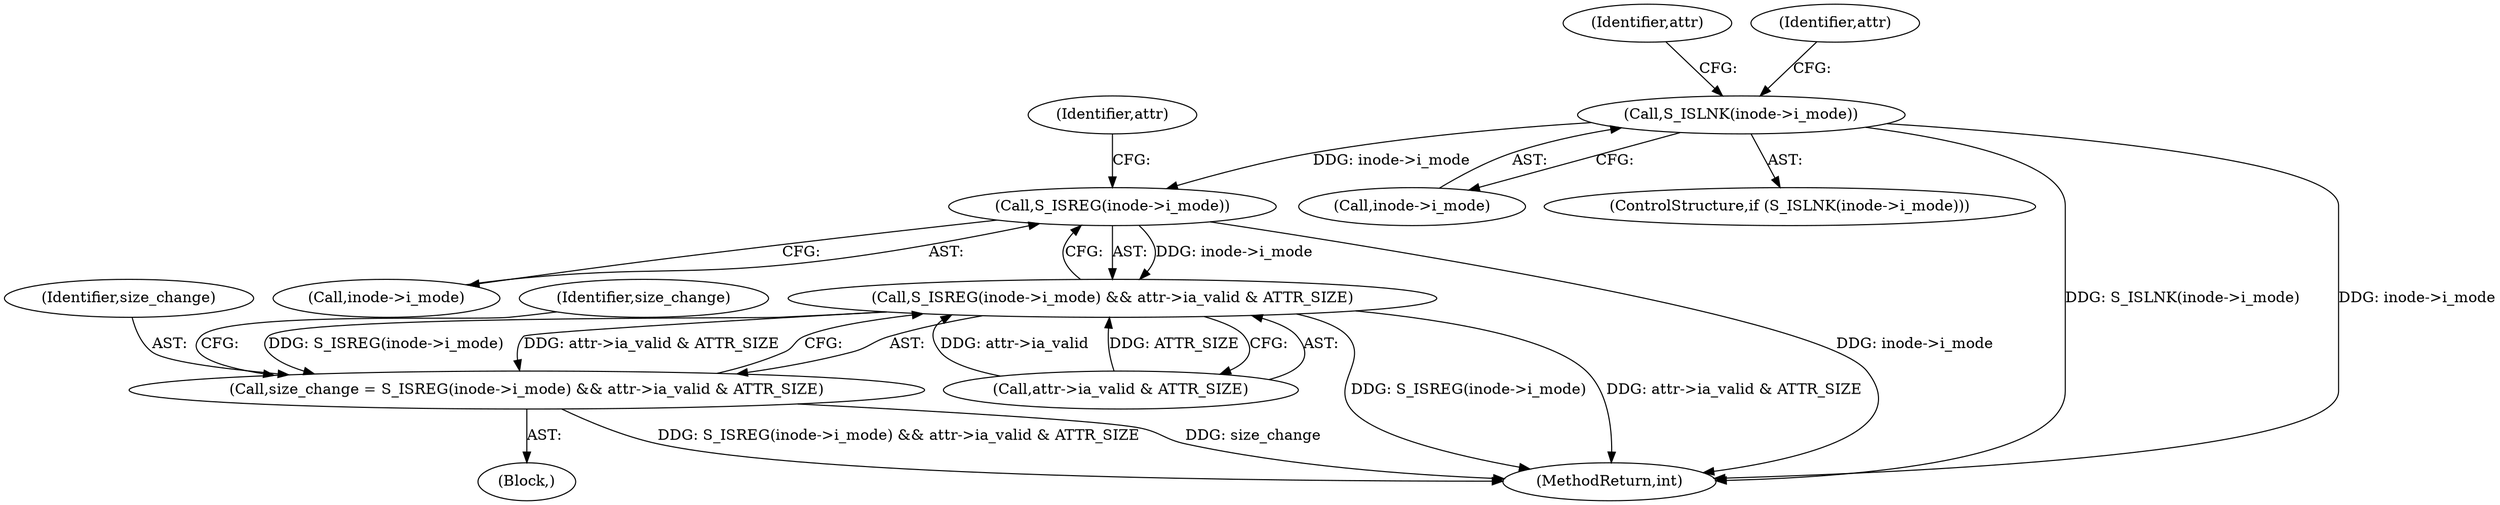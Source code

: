 digraph "0_linux_28f5a8a7c033cbf3e32277f4cc9c6afd74f05300@pointer" {
"1000226" [label="(Call,S_ISREG(inode->i_mode))"];
"1000183" [label="(Call,S_ISLNK(inode->i_mode))"];
"1000225" [label="(Call,S_ISREG(inode->i_mode) && attr->ia_valid & ATTR_SIZE)"];
"1000223" [label="(Call,size_change = S_ISREG(inode->i_mode) && attr->ia_valid & ATTR_SIZE)"];
"1000227" [label="(Call,inode->i_mode)"];
"1000224" [label="(Identifier,size_change)"];
"1000236" [label="(Identifier,size_change)"];
"1000183" [label="(Call,S_ISLNK(inode->i_mode))"];
"1000182" [label="(ControlStructure,if (S_ISLNK(inode->i_mode)))"];
"1000230" [label="(Call,attr->ia_valid & ATTR_SIZE)"];
"1000226" [label="(Call,S_ISREG(inode->i_mode))"];
"1000184" [label="(Call,inode->i_mode)"];
"1000189" [label="(Identifier,attr)"];
"1000223" [label="(Call,size_change = S_ISREG(inode->i_mode) && attr->ia_valid & ATTR_SIZE)"];
"1000107" [label="(Block,)"];
"1000232" [label="(Identifier,attr)"];
"1000225" [label="(Call,S_ISREG(inode->i_mode) && attr->ia_valid & ATTR_SIZE)"];
"1000196" [label="(Identifier,attr)"];
"1000606" [label="(MethodReturn,int)"];
"1000226" -> "1000225"  [label="AST: "];
"1000226" -> "1000227"  [label="CFG: "];
"1000227" -> "1000226"  [label="AST: "];
"1000232" -> "1000226"  [label="CFG: "];
"1000225" -> "1000226"  [label="CFG: "];
"1000226" -> "1000606"  [label="DDG: inode->i_mode"];
"1000226" -> "1000225"  [label="DDG: inode->i_mode"];
"1000183" -> "1000226"  [label="DDG: inode->i_mode"];
"1000183" -> "1000182"  [label="AST: "];
"1000183" -> "1000184"  [label="CFG: "];
"1000184" -> "1000183"  [label="AST: "];
"1000189" -> "1000183"  [label="CFG: "];
"1000196" -> "1000183"  [label="CFG: "];
"1000183" -> "1000606"  [label="DDG: inode->i_mode"];
"1000183" -> "1000606"  [label="DDG: S_ISLNK(inode->i_mode)"];
"1000225" -> "1000223"  [label="AST: "];
"1000225" -> "1000230"  [label="CFG: "];
"1000230" -> "1000225"  [label="AST: "];
"1000223" -> "1000225"  [label="CFG: "];
"1000225" -> "1000606"  [label="DDG: S_ISREG(inode->i_mode)"];
"1000225" -> "1000606"  [label="DDG: attr->ia_valid & ATTR_SIZE"];
"1000225" -> "1000223"  [label="DDG: S_ISREG(inode->i_mode)"];
"1000225" -> "1000223"  [label="DDG: attr->ia_valid & ATTR_SIZE"];
"1000230" -> "1000225"  [label="DDG: attr->ia_valid"];
"1000230" -> "1000225"  [label="DDG: ATTR_SIZE"];
"1000223" -> "1000107"  [label="AST: "];
"1000224" -> "1000223"  [label="AST: "];
"1000236" -> "1000223"  [label="CFG: "];
"1000223" -> "1000606"  [label="DDG: S_ISREG(inode->i_mode) && attr->ia_valid & ATTR_SIZE"];
"1000223" -> "1000606"  [label="DDG: size_change"];
}
